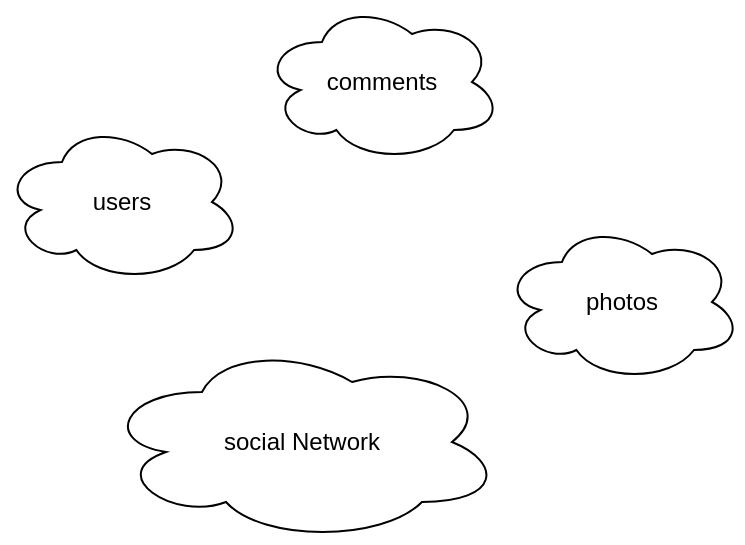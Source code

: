 <mxfile>
    <diagram id="oKUf6o-i9DbtnHKiMuPd" name="Purpose of database">
        <mxGraphModel dx="1140" dy="800" grid="1" gridSize="10" guides="1" tooltips="1" connect="1" arrows="1" fold="1" page="1" pageScale="1" pageWidth="850" pageHeight="1100" math="0" shadow="0">
            <root>
                <mxCell id="0"/>
                <mxCell id="1" parent="0"/>
                <mxCell id="2" value="social Network" style="ellipse;shape=cloud;whiteSpace=wrap;html=1;" vertex="1" parent="1">
                    <mxGeometry x="200" y="330" width="200" height="100" as="geometry"/>
                </mxCell>
                <mxCell id="3" value="users" style="ellipse;shape=cloud;whiteSpace=wrap;html=1;" vertex="1" parent="1">
                    <mxGeometry x="150" y="220" width="120" height="80" as="geometry"/>
                </mxCell>
                <mxCell id="4" value="comments" style="ellipse;shape=cloud;whiteSpace=wrap;html=1;" vertex="1" parent="1">
                    <mxGeometry x="280" y="160" width="120" height="80" as="geometry"/>
                </mxCell>
                <mxCell id="5" value="photos" style="ellipse;shape=cloud;whiteSpace=wrap;html=1;" vertex="1" parent="1">
                    <mxGeometry x="400" y="270" width="120" height="80" as="geometry"/>
                </mxCell>
            </root>
        </mxGraphModel>
    </diagram>
    <diagram id="vkCniAIEpaXiCflZyWVi" name="Entity Relationship Model">
        <mxGraphModel dx="1140" dy="800" grid="1" gridSize="10" guides="1" tooltips="1" connect="1" arrows="1" fold="1" page="1" pageScale="1" pageWidth="850" pageHeight="1100" math="0" shadow="0">
            <root>
                <mxCell id="0"/>
                <mxCell id="1" parent="0"/>
                <mxCell id="4TCv4hnnrwtfjAXvKF3K-9" style="edgeStyle=none;html=1;exitX=1;exitY=0.5;exitDx=0;exitDy=0;entryX=0;entryY=0.5;entryDx=0;entryDy=0;" edge="1" parent="1" source="4TCv4hnnrwtfjAXvKF3K-1" target="4TCv4hnnrwtfjAXvKF3K-4">
                    <mxGeometry relative="1" as="geometry"/>
                </mxCell>
                <mxCell id="4TCv4hnnrwtfjAXvKF3K-1" value="socialNetwork" style="rounded=0;whiteSpace=wrap;html=1;" vertex="1" parent="1">
                    <mxGeometry x="140" y="180" width="120" height="60" as="geometry"/>
                </mxCell>
                <mxCell id="4TCv4hnnrwtfjAXvKF3K-2" value="comment" style="rounded=0;whiteSpace=wrap;html=1;" vertex="1" parent="1">
                    <mxGeometry x="590" y="530" width="120" height="60" as="geometry"/>
                </mxCell>
                <mxCell id="4TCv4hnnrwtfjAXvKF3K-24" style="edgeStyle=none;html=1;exitX=0.5;exitY=1;exitDx=0;exitDy=0;" edge="1" parent="1" source="4TCv4hnnrwtfjAXvKF3K-3" target="4TCv4hnnrwtfjAXvKF3K-23">
                    <mxGeometry relative="1" as="geometry"/>
                </mxCell>
                <mxCell id="4TCv4hnnrwtfjAXvKF3K-43" style="edgeStyle=none;html=1;exitX=0;exitY=0.5;exitDx=0;exitDy=0;entryX=1;entryY=0.5;entryDx=0;entryDy=0;" edge="1" parent="1" source="4TCv4hnnrwtfjAXvKF3K-3" target="4TCv4hnnrwtfjAXvKF3K-40">
                    <mxGeometry relative="1" as="geometry"/>
                </mxCell>
                <mxCell id="4TCv4hnnrwtfjAXvKF3K-47" style="edgeStyle=none;html=1;exitX=0.25;exitY=1;exitDx=0;exitDy=0;entryX=0.5;entryY=0;entryDx=0;entryDy=0;" edge="1" parent="1" source="4TCv4hnnrwtfjAXvKF3K-3" target="4TCv4hnnrwtfjAXvKF3K-46">
                    <mxGeometry relative="1" as="geometry"/>
                </mxCell>
                <mxCell id="4TCv4hnnrwtfjAXvKF3K-3" value="user" style="rounded=0;whiteSpace=wrap;html=1;" vertex="1" parent="1">
                    <mxGeometry x="580" y="270" width="120" height="60" as="geometry"/>
                </mxCell>
                <mxCell id="4TCv4hnnrwtfjAXvKF3K-10" style="edgeStyle=none;html=1;exitX=1;exitY=0.5;exitDx=0;exitDy=0;entryX=0;entryY=0;entryDx=0;entryDy=0;" edge="1" parent="1" source="4TCv4hnnrwtfjAXvKF3K-4" target="4TCv4hnnrwtfjAXvKF3K-3">
                    <mxGeometry relative="1" as="geometry"/>
                </mxCell>
                <mxCell id="4TCv4hnnrwtfjAXvKF3K-4" value="has" style="rhombus;whiteSpace=wrap;html=1;" vertex="1" parent="1">
                    <mxGeometry x="390" y="90" width="80" height="80" as="geometry"/>
                </mxCell>
                <mxCell id="4TCv4hnnrwtfjAXvKF3K-7" style="edgeStyle=none;html=1;exitX=1;exitY=0.5;exitDx=0;exitDy=0;" edge="1" parent="1" source="4TCv4hnnrwtfjAXvKF3K-5" target="4TCv4hnnrwtfjAXvKF3K-1">
                    <mxGeometry relative="1" as="geometry"/>
                </mxCell>
                <mxCell id="4TCv4hnnrwtfjAXvKF3K-5" value="id" style="ellipse;whiteSpace=wrap;html=1;" vertex="1" parent="1">
                    <mxGeometry x="50" y="120" width="80" height="40" as="geometry"/>
                </mxCell>
                <mxCell id="4TCv4hnnrwtfjAXvKF3K-8" style="edgeStyle=none;html=1;exitX=0.5;exitY=1;exitDx=0;exitDy=0;" edge="1" parent="1" source="4TCv4hnnrwtfjAXvKF3K-6" target="4TCv4hnnrwtfjAXvKF3K-1">
                    <mxGeometry relative="1" as="geometry"/>
                </mxCell>
                <mxCell id="4TCv4hnnrwtfjAXvKF3K-6" value="name" style="ellipse;whiteSpace=wrap;html=1;" vertex="1" parent="1">
                    <mxGeometry x="130" y="80" width="80" height="40" as="geometry"/>
                </mxCell>
                <mxCell id="4TCv4hnnrwtfjAXvKF3K-17" style="edgeStyle=none;html=1;exitX=1;exitY=1;exitDx=0;exitDy=0;" edge="1" parent="1" source="4TCv4hnnrwtfjAXvKF3K-11" target="4TCv4hnnrwtfjAXvKF3K-3">
                    <mxGeometry relative="1" as="geometry"/>
                </mxCell>
                <mxCell id="4TCv4hnnrwtfjAXvKF3K-11" value="id" style="ellipse;whiteSpace=wrap;html=1;" vertex="1" parent="1">
                    <mxGeometry x="560" y="170" width="70" height="30" as="geometry"/>
                </mxCell>
                <mxCell id="4TCv4hnnrwtfjAXvKF3K-18" style="edgeStyle=none;html=1;exitX=0.5;exitY=1;exitDx=0;exitDy=0;entryX=0.667;entryY=-0.017;entryDx=0;entryDy=0;entryPerimeter=0;" edge="1" parent="1" source="4TCv4hnnrwtfjAXvKF3K-12" target="4TCv4hnnrwtfjAXvKF3K-3">
                    <mxGeometry relative="1" as="geometry"/>
                </mxCell>
                <mxCell id="4TCv4hnnrwtfjAXvKF3K-12" value="userName" style="ellipse;whiteSpace=wrap;html=1;" vertex="1" parent="1">
                    <mxGeometry x="630" y="130" width="80" height="40" as="geometry"/>
                </mxCell>
                <mxCell id="4TCv4hnnrwtfjAXvKF3K-19" style="edgeStyle=none;html=1;exitX=0;exitY=1;exitDx=0;exitDy=0;entryX=0.9;entryY=0.033;entryDx=0;entryDy=0;entryPerimeter=0;" edge="1" parent="1" source="4TCv4hnnrwtfjAXvKF3K-13" target="4TCv4hnnrwtfjAXvKF3K-3">
                    <mxGeometry relative="1" as="geometry"/>
                </mxCell>
                <mxCell id="4TCv4hnnrwtfjAXvKF3K-13" value="password" style="ellipse;whiteSpace=wrap;html=1;" vertex="1" parent="1">
                    <mxGeometry x="720" y="100" width="80" height="40" as="geometry"/>
                </mxCell>
                <mxCell id="4TCv4hnnrwtfjAXvKF3K-20" style="edgeStyle=none;html=1;exitX=0;exitY=1;exitDx=0;exitDy=0;entryX=1;entryY=0;entryDx=0;entryDy=0;" edge="1" parent="1" source="4TCv4hnnrwtfjAXvKF3K-14" target="4TCv4hnnrwtfjAXvKF3K-3">
                    <mxGeometry relative="1" as="geometry"/>
                </mxCell>
                <mxCell id="4TCv4hnnrwtfjAXvKF3K-14" value="fName" style="ellipse;whiteSpace=wrap;html=1;" vertex="1" parent="1">
                    <mxGeometry x="720" y="160" width="80" height="40" as="geometry"/>
                </mxCell>
                <mxCell id="4TCv4hnnrwtfjAXvKF3K-21" style="edgeStyle=none;html=1;exitX=0;exitY=1;exitDx=0;exitDy=0;entryX=1;entryY=0.25;entryDx=0;entryDy=0;" edge="1" parent="1" source="4TCv4hnnrwtfjAXvKF3K-15" target="4TCv4hnnrwtfjAXvKF3K-3">
                    <mxGeometry relative="1" as="geometry"/>
                </mxCell>
                <mxCell id="4TCv4hnnrwtfjAXvKF3K-15" value="lName" style="ellipse;whiteSpace=wrap;html=1;" vertex="1" parent="1">
                    <mxGeometry x="720" y="210" width="80" height="40" as="geometry"/>
                </mxCell>
                <mxCell id="4TCv4hnnrwtfjAXvKF3K-22" style="edgeStyle=none;html=1;exitX=0;exitY=1;exitDx=0;exitDy=0;entryX=1;entryY=0.5;entryDx=0;entryDy=0;" edge="1" parent="1" source="4TCv4hnnrwtfjAXvKF3K-16" target="4TCv4hnnrwtfjAXvKF3K-3">
                    <mxGeometry relative="1" as="geometry"/>
                </mxCell>
                <mxCell id="4TCv4hnnrwtfjAXvKF3K-16" value="Email" style="ellipse;whiteSpace=wrap;html=1;" vertex="1" parent="1">
                    <mxGeometry x="720" y="250" width="80" height="40" as="geometry"/>
                </mxCell>
                <mxCell id="4TCv4hnnrwtfjAXvKF3K-25" style="edgeStyle=none;html=1;exitX=0.5;exitY=1;exitDx=0;exitDy=0;entryX=0.433;entryY=-0.017;entryDx=0;entryDy=0;entryPerimeter=0;" edge="1" parent="1" source="4TCv4hnnrwtfjAXvKF3K-23" target="4TCv4hnnrwtfjAXvKF3K-2">
                    <mxGeometry relative="1" as="geometry"/>
                </mxCell>
                <mxCell id="4TCv4hnnrwtfjAXvKF3K-23" value="write" style="rhombus;whiteSpace=wrap;html=1;" vertex="1" parent="1">
                    <mxGeometry x="600" y="390" width="80" height="80" as="geometry"/>
                </mxCell>
                <mxCell id="4TCv4hnnrwtfjAXvKF3K-29" style="edgeStyle=none;html=1;exitX=0;exitY=1;exitDx=0;exitDy=0;entryX=0.75;entryY=0;entryDx=0;entryDy=0;" edge="1" parent="1" source="4TCv4hnnrwtfjAXvKF3K-26" target="4TCv4hnnrwtfjAXvKF3K-2">
                    <mxGeometry relative="1" as="geometry"/>
                </mxCell>
                <mxCell id="4TCv4hnnrwtfjAXvKF3K-26" value="id" style="ellipse;whiteSpace=wrap;html=1;" vertex="1" parent="1">
                    <mxGeometry x="710" y="430" width="70" height="30" as="geometry"/>
                </mxCell>
                <mxCell id="4TCv4hnnrwtfjAXvKF3K-30" style="edgeStyle=none;html=1;exitX=0;exitY=0.5;exitDx=0;exitDy=0;entryX=1;entryY=0.25;entryDx=0;entryDy=0;" edge="1" parent="1" source="4TCv4hnnrwtfjAXvKF3K-27" target="4TCv4hnnrwtfjAXvKF3K-2">
                    <mxGeometry relative="1" as="geometry"/>
                </mxCell>
                <mxCell id="4TCv4hnnrwtfjAXvKF3K-27" value="text" style="ellipse;whiteSpace=wrap;html=1;" vertex="1" parent="1">
                    <mxGeometry x="760" y="470" width="70" height="30" as="geometry"/>
                </mxCell>
                <mxCell id="4TCv4hnnrwtfjAXvKF3K-31" style="edgeStyle=none;html=1;exitX=0;exitY=0.5;exitDx=0;exitDy=0;entryX=1;entryY=0.5;entryDx=0;entryDy=0;" edge="1" parent="1" source="4TCv4hnnrwtfjAXvKF3K-28" target="4TCv4hnnrwtfjAXvKF3K-2">
                    <mxGeometry relative="1" as="geometry"/>
                </mxCell>
                <mxCell id="4TCv4hnnrwtfjAXvKF3K-28" value="pub_date" style="ellipse;whiteSpace=wrap;html=1;" vertex="1" parent="1">
                    <mxGeometry x="750" y="545" width="70" height="30" as="geometry"/>
                </mxCell>
                <mxCell id="4TCv4hnnrwtfjAXvKF3K-32" value="photo" style="rounded=0;whiteSpace=wrap;html=1;" vertex="1" parent="1">
                    <mxGeometry x="190" y="425" width="120" height="60" as="geometry"/>
                </mxCell>
                <mxCell id="4TCv4hnnrwtfjAXvKF3K-38" style="edgeStyle=none;html=1;exitX=1;exitY=0.5;exitDx=0;exitDy=0;entryX=0.5;entryY=0;entryDx=0;entryDy=0;" edge="1" parent="1" source="4TCv4hnnrwtfjAXvKF3K-33" target="4TCv4hnnrwtfjAXvKF3K-32">
                    <mxGeometry relative="1" as="geometry"/>
                </mxCell>
                <mxCell id="4TCv4hnnrwtfjAXvKF3K-33" value="id" style="ellipse;whiteSpace=wrap;html=1;" vertex="1" parent="1">
                    <mxGeometry x="130" y="330" width="70" height="30" as="geometry"/>
                </mxCell>
                <mxCell id="4TCv4hnnrwtfjAXvKF3K-37" style="edgeStyle=none;html=1;exitX=1;exitY=0.5;exitDx=0;exitDy=0;entryX=0.25;entryY=0;entryDx=0;entryDy=0;" edge="1" parent="1" source="4TCv4hnnrwtfjAXvKF3K-34" target="4TCv4hnnrwtfjAXvKF3K-32">
                    <mxGeometry relative="1" as="geometry"/>
                </mxCell>
                <mxCell id="4TCv4hnnrwtfjAXvKF3K-34" value="fileName" style="ellipse;whiteSpace=wrap;html=1;" vertex="1" parent="1">
                    <mxGeometry x="70" y="370" width="70" height="30" as="geometry"/>
                </mxCell>
                <mxCell id="4TCv4hnnrwtfjAXvKF3K-36" style="edgeStyle=none;html=1;exitX=1;exitY=0.5;exitDx=0;exitDy=0;entryX=-0.017;entryY=0.133;entryDx=0;entryDy=0;entryPerimeter=0;" edge="1" parent="1" source="4TCv4hnnrwtfjAXvKF3K-35" target="4TCv4hnnrwtfjAXvKF3K-32">
                    <mxGeometry relative="1" as="geometry"/>
                </mxCell>
                <mxCell id="4TCv4hnnrwtfjAXvKF3K-35" value="description" style="ellipse;whiteSpace=wrap;html=1;" vertex="1" parent="1">
                    <mxGeometry x="90" y="420" width="70" height="30" as="geometry"/>
                </mxCell>
                <mxCell id="4TCv4hnnrwtfjAXvKF3K-44" style="edgeStyle=none;html=1;exitX=0;exitY=1;exitDx=0;exitDy=0;entryX=1;entryY=0.5;entryDx=0;entryDy=0;" edge="1" parent="1" source="4TCv4hnnrwtfjAXvKF3K-40" target="4TCv4hnnrwtfjAXvKF3K-32">
                    <mxGeometry relative="1" as="geometry"/>
                </mxCell>
                <mxCell id="4TCv4hnnrwtfjAXvKF3K-40" value="appear" style="rhombus;whiteSpace=wrap;html=1;" vertex="1" parent="1">
                    <mxGeometry x="420" y="390" width="80" height="80" as="geometry"/>
                </mxCell>
                <mxCell id="4TCv4hnnrwtfjAXvKF3K-45" value="frame" style="rounded=0;whiteSpace=wrap;html=1;" vertex="1" parent="1">
                    <mxGeometry x="200" y="570" width="120" height="60" as="geometry"/>
                </mxCell>
                <mxCell id="4TCv4hnnrwtfjAXvKF3K-48" style="edgeStyle=none;html=1;exitX=0;exitY=0.5;exitDx=0;exitDy=0;" edge="1" parent="1" source="4TCv4hnnrwtfjAXvKF3K-46" target="4TCv4hnnrwtfjAXvKF3K-45">
                    <mxGeometry relative="1" as="geometry"/>
                </mxCell>
                <mxCell id="4TCv4hnnrwtfjAXvKF3K-46" value="tag" style="rhombus;whiteSpace=wrap;html=1;" vertex="1" parent="1">
                    <mxGeometry x="420" y="560" width="80" height="80" as="geometry"/>
                </mxCell>
            </root>
        </mxGraphModel>
    </diagram>
    <diagram id="Zx_rCSCZgFwuPeHBWrlC" name="UML">
        <mxGraphModel dx="1140" dy="800" grid="1" gridSize="10" guides="1" tooltips="1" connect="1" arrows="1" fold="1" page="1" pageScale="1" pageWidth="850" pageHeight="1100" math="0" shadow="0">
            <root>
                <mxCell id="0"/>
                <mxCell id="1" parent="0"/>
                <mxCell id="4FL3gzLo_e_TYQqVzPMC-1" value="SicialNetwork" style="swimlane;fontStyle=0;childLayout=stackLayout;horizontal=1;startSize=30;horizontalStack=0;resizeParent=1;resizeParentMax=0;resizeLast=0;collapsible=1;marginBottom=0;whiteSpace=wrap;html=1;" vertex="1" parent="1">
                    <mxGeometry x="290" y="40" width="140" height="90" as="geometry"/>
                </mxCell>
                <mxCell id="4FL3gzLo_e_TYQqVzPMC-2" value="social_id:int" style="text;strokeColor=none;fillColor=none;align=left;verticalAlign=middle;spacingLeft=4;spacingRight=4;overflow=hidden;points=[[0,0.5],[1,0.5]];portConstraint=eastwest;rotatable=0;whiteSpace=wrap;html=1;fontStyle=4" vertex="1" parent="4FL3gzLo_e_TYQqVzPMC-1">
                    <mxGeometry y="30" width="140" height="30" as="geometry"/>
                </mxCell>
                <mxCell id="4FL3gzLo_e_TYQqVzPMC-3" value="sName:string" style="text;strokeColor=none;fillColor=none;align=left;verticalAlign=middle;spacingLeft=4;spacingRight=4;overflow=hidden;points=[[0,0.5],[1,0.5]];portConstraint=eastwest;rotatable=0;whiteSpace=wrap;html=1;" vertex="1" parent="4FL3gzLo_e_TYQqVzPMC-1">
                    <mxGeometry y="60" width="140" height="30" as="geometry"/>
                </mxCell>
                <mxCell id="tCuoOFPCV6tGzNGHcpDj-1" value="user" style="swimlane;fontStyle=0;childLayout=stackLayout;horizontal=1;startSize=30;horizontalStack=0;resizeParent=1;resizeParentMax=0;resizeLast=0;collapsible=1;marginBottom=0;whiteSpace=wrap;html=1;" vertex="1" parent="1">
                    <mxGeometry x="580" y="170" width="140" height="270" as="geometry"/>
                </mxCell>
                <mxCell id="tCuoOFPCV6tGzNGHcpDj-2" value="user_id:int" style="text;strokeColor=none;fillColor=none;align=left;verticalAlign=middle;spacingLeft=4;spacingRight=4;overflow=hidden;points=[[0,0.5],[1,0.5]];portConstraint=eastwest;rotatable=0;whiteSpace=wrap;html=1;fontStyle=4" vertex="1" parent="tCuoOFPCV6tGzNGHcpDj-1">
                    <mxGeometry y="30" width="140" height="30" as="geometry"/>
                </mxCell>
                <mxCell id="tCuoOFPCV6tGzNGHcpDj-3" value="userName:string" style="text;strokeColor=none;fillColor=none;align=left;verticalAlign=middle;spacingLeft=4;spacingRight=4;overflow=hidden;points=[[0,0.5],[1,0.5]];portConstraint=eastwest;rotatable=0;whiteSpace=wrap;html=1;" vertex="1" parent="tCuoOFPCV6tGzNGHcpDj-1">
                    <mxGeometry y="60" width="140" height="30" as="geometry"/>
                </mxCell>
                <mxCell id="WVigXIKkmzgrbG6wwFCw-1" value="password:string" style="text;strokeColor=none;fillColor=none;align=left;verticalAlign=middle;spacingLeft=4;spacingRight=4;overflow=hidden;points=[[0,0.5],[1,0.5]];portConstraint=eastwest;rotatable=0;whiteSpace=wrap;html=1;" vertex="1" parent="tCuoOFPCV6tGzNGHcpDj-1">
                    <mxGeometry y="90" width="140" height="30" as="geometry"/>
                </mxCell>
                <mxCell id="WVigXIKkmzgrbG6wwFCw-2" value="fNmae:string" style="text;strokeColor=none;fillColor=none;align=left;verticalAlign=middle;spacingLeft=4;spacingRight=4;overflow=hidden;points=[[0,0.5],[1,0.5]];portConstraint=eastwest;rotatable=0;whiteSpace=wrap;html=1;" vertex="1" parent="tCuoOFPCV6tGzNGHcpDj-1">
                    <mxGeometry y="120" width="140" height="30" as="geometry"/>
                </mxCell>
                <mxCell id="WVigXIKkmzgrbG6wwFCw-3" value="lNmae:string" style="text;strokeColor=none;fillColor=none;align=left;verticalAlign=middle;spacingLeft=4;spacingRight=4;overflow=hidden;points=[[0,0.5],[1,0.5]];portConstraint=eastwest;rotatable=0;whiteSpace=wrap;html=1;" vertex="1" parent="tCuoOFPCV6tGzNGHcpDj-1">
                    <mxGeometry y="150" width="140" height="30" as="geometry"/>
                </mxCell>
                <mxCell id="wSciBMhnBukl9frg7DHr-1" value="email:string" style="text;strokeColor=none;fillColor=none;align=left;verticalAlign=middle;spacingLeft=4;spacingRight=4;overflow=hidden;points=[[0,0.5],[1,0.5]];portConstraint=eastwest;rotatable=0;whiteSpace=wrap;html=1;" vertex="1" parent="tCuoOFPCV6tGzNGHcpDj-1">
                    <mxGeometry y="180" width="140" height="30" as="geometry"/>
                </mxCell>
                <mxCell id="9o3n881zouqiNsPq48Po-13" value="fk_photo_id:int" style="text;strokeColor=none;fillColor=none;align=left;verticalAlign=middle;spacingLeft=4;spacingRight=4;overflow=hidden;points=[[0,0.5],[1,0.5]];portConstraint=eastwest;rotatable=0;whiteSpace=wrap;html=1;" vertex="1" parent="tCuoOFPCV6tGzNGHcpDj-1">
                    <mxGeometry y="210" width="140" height="30" as="geometry"/>
                </mxCell>
                <mxCell id="9o3n881zouqiNsPq48Po-17" value="fk_social_id:int" style="text;strokeColor=none;fillColor=none;align=left;verticalAlign=middle;spacingLeft=4;spacingRight=4;overflow=hidden;points=[[0,0.5],[1,0.5]];portConstraint=eastwest;rotatable=0;whiteSpace=wrap;html=1;" vertex="1" parent="tCuoOFPCV6tGzNGHcpDj-1">
                    <mxGeometry y="240" width="140" height="30" as="geometry"/>
                </mxCell>
                <mxCell id="wSciBMhnBukl9frg7DHr-2" style="edgeStyle=orthogonalEdgeStyle;html=1;exitX=1;exitY=0.5;exitDx=0;exitDy=0;entryX=0.5;entryY=0;entryDx=0;entryDy=0;endArrow=ERmany;endFill=0;startArrow=ERmany;startFill=0;" edge="1" parent="1" source="4FL3gzLo_e_TYQqVzPMC-2" target="tCuoOFPCV6tGzNGHcpDj-1">
                    <mxGeometry relative="1" as="geometry"/>
                </mxCell>
                <mxCell id="ju3mBoNXtOnjej6UfRty-1" value="profilePhoto" style="swimlane;fontStyle=0;childLayout=stackLayout;horizontal=1;startSize=30;horizontalStack=0;resizeParent=1;resizeParentMax=0;resizeLast=0;collapsible=1;marginBottom=0;whiteSpace=wrap;html=1;" vertex="1" parent="1">
                    <mxGeometry x="200" y="170" width="140" height="150" as="geometry"/>
                </mxCell>
                <mxCell id="ju3mBoNXtOnjej6UfRty-2" value="photo_id:int" style="text;strokeColor=none;fillColor=none;align=left;verticalAlign=middle;spacingLeft=4;spacingRight=4;overflow=hidden;points=[[0,0.5],[1,0.5]];portConstraint=eastwest;rotatable=0;whiteSpace=wrap;html=1;fontStyle=4" vertex="1" parent="ju3mBoNXtOnjej6UfRty-1">
                    <mxGeometry y="30" width="140" height="30" as="geometry"/>
                </mxCell>
                <mxCell id="ju3mBoNXtOnjej6UfRty-4" value="fileName:string" style="text;strokeColor=none;fillColor=none;align=left;verticalAlign=middle;spacingLeft=4;spacingRight=4;overflow=hidden;points=[[0,0.5],[1,0.5]];portConstraint=eastwest;rotatable=0;whiteSpace=wrap;html=1;" vertex="1" parent="ju3mBoNXtOnjej6UfRty-1">
                    <mxGeometry y="60" width="140" height="30" as="geometry"/>
                </mxCell>
                <mxCell id="ju3mBoNXtOnjej6UfRty-5" value="description:string" style="text;strokeColor=none;fillColor=none;align=left;verticalAlign=middle;spacingLeft=4;spacingRight=4;overflow=hidden;points=[[0,0.5],[1,0.5]];portConstraint=eastwest;rotatable=0;whiteSpace=wrap;html=1;" vertex="1" parent="ju3mBoNXtOnjej6UfRty-1">
                    <mxGeometry y="90" width="140" height="30" as="geometry"/>
                </mxCell>
                <mxCell id="9o3n881zouqiNsPq48Po-14" value="fk_frame_id:int" style="text;strokeColor=none;fillColor=none;align=left;verticalAlign=middle;spacingLeft=4;spacingRight=4;overflow=hidden;points=[[0,0.5],[1,0.5]];portConstraint=eastwest;rotatable=0;whiteSpace=wrap;html=1;" vertex="1" parent="ju3mBoNXtOnjej6UfRty-1">
                    <mxGeometry y="120" width="140" height="30" as="geometry"/>
                </mxCell>
                <mxCell id="uzRRnvqn-dY5nIWZMaJr-1" style="edgeStyle=orthogonalEdgeStyle;html=1;exitX=1;exitY=0.5;exitDx=0;exitDy=0;startArrow=ERone;startFill=0;endArrow=ERone;endFill=0;" edge="1" parent="1" source="ju3mBoNXtOnjej6UfRty-4" target="tCuoOFPCV6tGzNGHcpDj-3">
                    <mxGeometry relative="1" as="geometry"/>
                </mxCell>
                <mxCell id="pIBtkyrMCOY_h6EQ3lpJ-1" value="comment" style="swimlane;fontStyle=0;childLayout=stackLayout;horizontal=1;startSize=30;horizontalStack=0;resizeParent=1;resizeParentMax=0;resizeLast=0;collapsible=1;marginBottom=0;whiteSpace=wrap;html=1;" vertex="1" parent="1">
                    <mxGeometry x="190" y="470" width="140" height="150" as="geometry"/>
                </mxCell>
                <mxCell id="pIBtkyrMCOY_h6EQ3lpJ-2" value="comment_id:int" style="text;strokeColor=none;fillColor=none;align=left;verticalAlign=middle;spacingLeft=4;spacingRight=4;overflow=hidden;points=[[0,0.5],[1,0.5]];portConstraint=eastwest;rotatable=0;whiteSpace=wrap;html=1;fontStyle=4" vertex="1" parent="pIBtkyrMCOY_h6EQ3lpJ-1">
                    <mxGeometry y="30" width="140" height="30" as="geometry"/>
                </mxCell>
                <mxCell id="pIBtkyrMCOY_h6EQ3lpJ-3" value="comment_text:string" style="text;strokeColor=none;fillColor=none;align=left;verticalAlign=middle;spacingLeft=4;spacingRight=4;overflow=hidden;points=[[0,0.5],[1,0.5]];portConstraint=eastwest;rotatable=0;whiteSpace=wrap;html=1;" vertex="1" parent="pIBtkyrMCOY_h6EQ3lpJ-1">
                    <mxGeometry y="60" width="140" height="30" as="geometry"/>
                </mxCell>
                <mxCell id="pIBtkyrMCOY_h6EQ3lpJ-4" value="comment_pub_date:date" style="text;strokeColor=none;fillColor=none;align=left;verticalAlign=middle;spacingLeft=4;spacingRight=4;overflow=hidden;points=[[0,0.5],[1,0.5]];portConstraint=eastwest;rotatable=0;whiteSpace=wrap;html=1;" vertex="1" parent="pIBtkyrMCOY_h6EQ3lpJ-1">
                    <mxGeometry y="90" width="140" height="30" as="geometry"/>
                </mxCell>
                <mxCell id="9o3n881zouqiNsPq48Po-3" value="fk_user_id:int" style="text;strokeColor=none;fillColor=none;align=left;verticalAlign=middle;spacingLeft=4;spacingRight=4;overflow=hidden;points=[[0,0.5],[1,0.5]];portConstraint=eastwest;rotatable=0;whiteSpace=wrap;html=1;" vertex="1" parent="pIBtkyrMCOY_h6EQ3lpJ-1">
                    <mxGeometry y="120" width="140" height="30" as="geometry"/>
                </mxCell>
                <mxCell id="9o3n881zouqiNsPq48Po-1" style="edgeStyle=orthogonalEdgeStyle;html=1;exitX=1;exitY=0.5;exitDx=0;exitDy=0;startArrow=ERmany;startFill=0;endArrow=ERone;endFill=0;" edge="1" parent="1" source="pIBtkyrMCOY_h6EQ3lpJ-3">
                    <mxGeometry relative="1" as="geometry">
                        <mxPoint x="620" y="440" as="targetPoint"/>
                    </mxGeometry>
                </mxCell>
                <mxCell id="9o3n881zouqiNsPq48Po-11" style="edgeStyle=orthogonalEdgeStyle;html=1;exitX=0.5;exitY=0;exitDx=0;exitDy=0;entryX=0;entryY=0.5;entryDx=0;entryDy=0;startArrow=ERone;startFill=0;endArrow=ERmany;endFill=0;" edge="1" parent="1" source="9o3n881zouqiNsPq48Po-4" target="ju3mBoNXtOnjej6UfRty-2">
                    <mxGeometry relative="1" as="geometry"/>
                </mxCell>
                <mxCell id="9o3n881zouqiNsPq48Po-4" value="frame" style="swimlane;fontStyle=0;childLayout=stackLayout;horizontal=1;startSize=30;horizontalStack=0;resizeParent=1;resizeParentMax=0;resizeLast=0;collapsible=1;marginBottom=0;whiteSpace=wrap;html=1;" vertex="1" parent="1">
                    <mxGeometry x="20" y="300" width="140" height="90" as="geometry"/>
                </mxCell>
                <mxCell id="9o3n881zouqiNsPq48Po-16" value="frame_id:int" style="text;strokeColor=none;fillColor=none;align=left;verticalAlign=middle;spacingLeft=4;spacingRight=4;overflow=hidden;points=[[0,0.5],[1,0.5]];portConstraint=eastwest;rotatable=0;whiteSpace=wrap;html=1;fontStyle=4" vertex="1" parent="9o3n881zouqiNsPq48Po-4">
                    <mxGeometry y="30" width="140" height="30" as="geometry"/>
                </mxCell>
                <mxCell id="9o3n881zouqiNsPq48Po-5" value="fk_user_id:int" style="text;strokeColor=none;fillColor=none;align=left;verticalAlign=middle;spacingLeft=4;spacingRight=4;overflow=hidden;points=[[0,0.5],[1,0.5]];portConstraint=eastwest;rotatable=0;whiteSpace=wrap;html=1;fontStyle=4" vertex="1" parent="9o3n881zouqiNsPq48Po-4">
                    <mxGeometry y="60" width="140" height="30" as="geometry"/>
                </mxCell>
                <mxCell id="9o3n881zouqiNsPq48Po-15" style="edgeStyle=orthogonalEdgeStyle;html=1;exitX=1;exitY=0.5;exitDx=0;exitDy=0;entryX=0.007;entryY=-0.133;entryDx=0;entryDy=0;entryPerimeter=0;startArrow=ERmany;startFill=0;endArrow=ERone;endFill=0;" edge="1" parent="1" source="9o3n881zouqiNsPq48Po-5" target="wSciBMhnBukl9frg7DHr-1">
                    <mxGeometry relative="1" as="geometry"/>
                </mxCell>
            </root>
        </mxGraphModel>
    </diagram>
</mxfile>